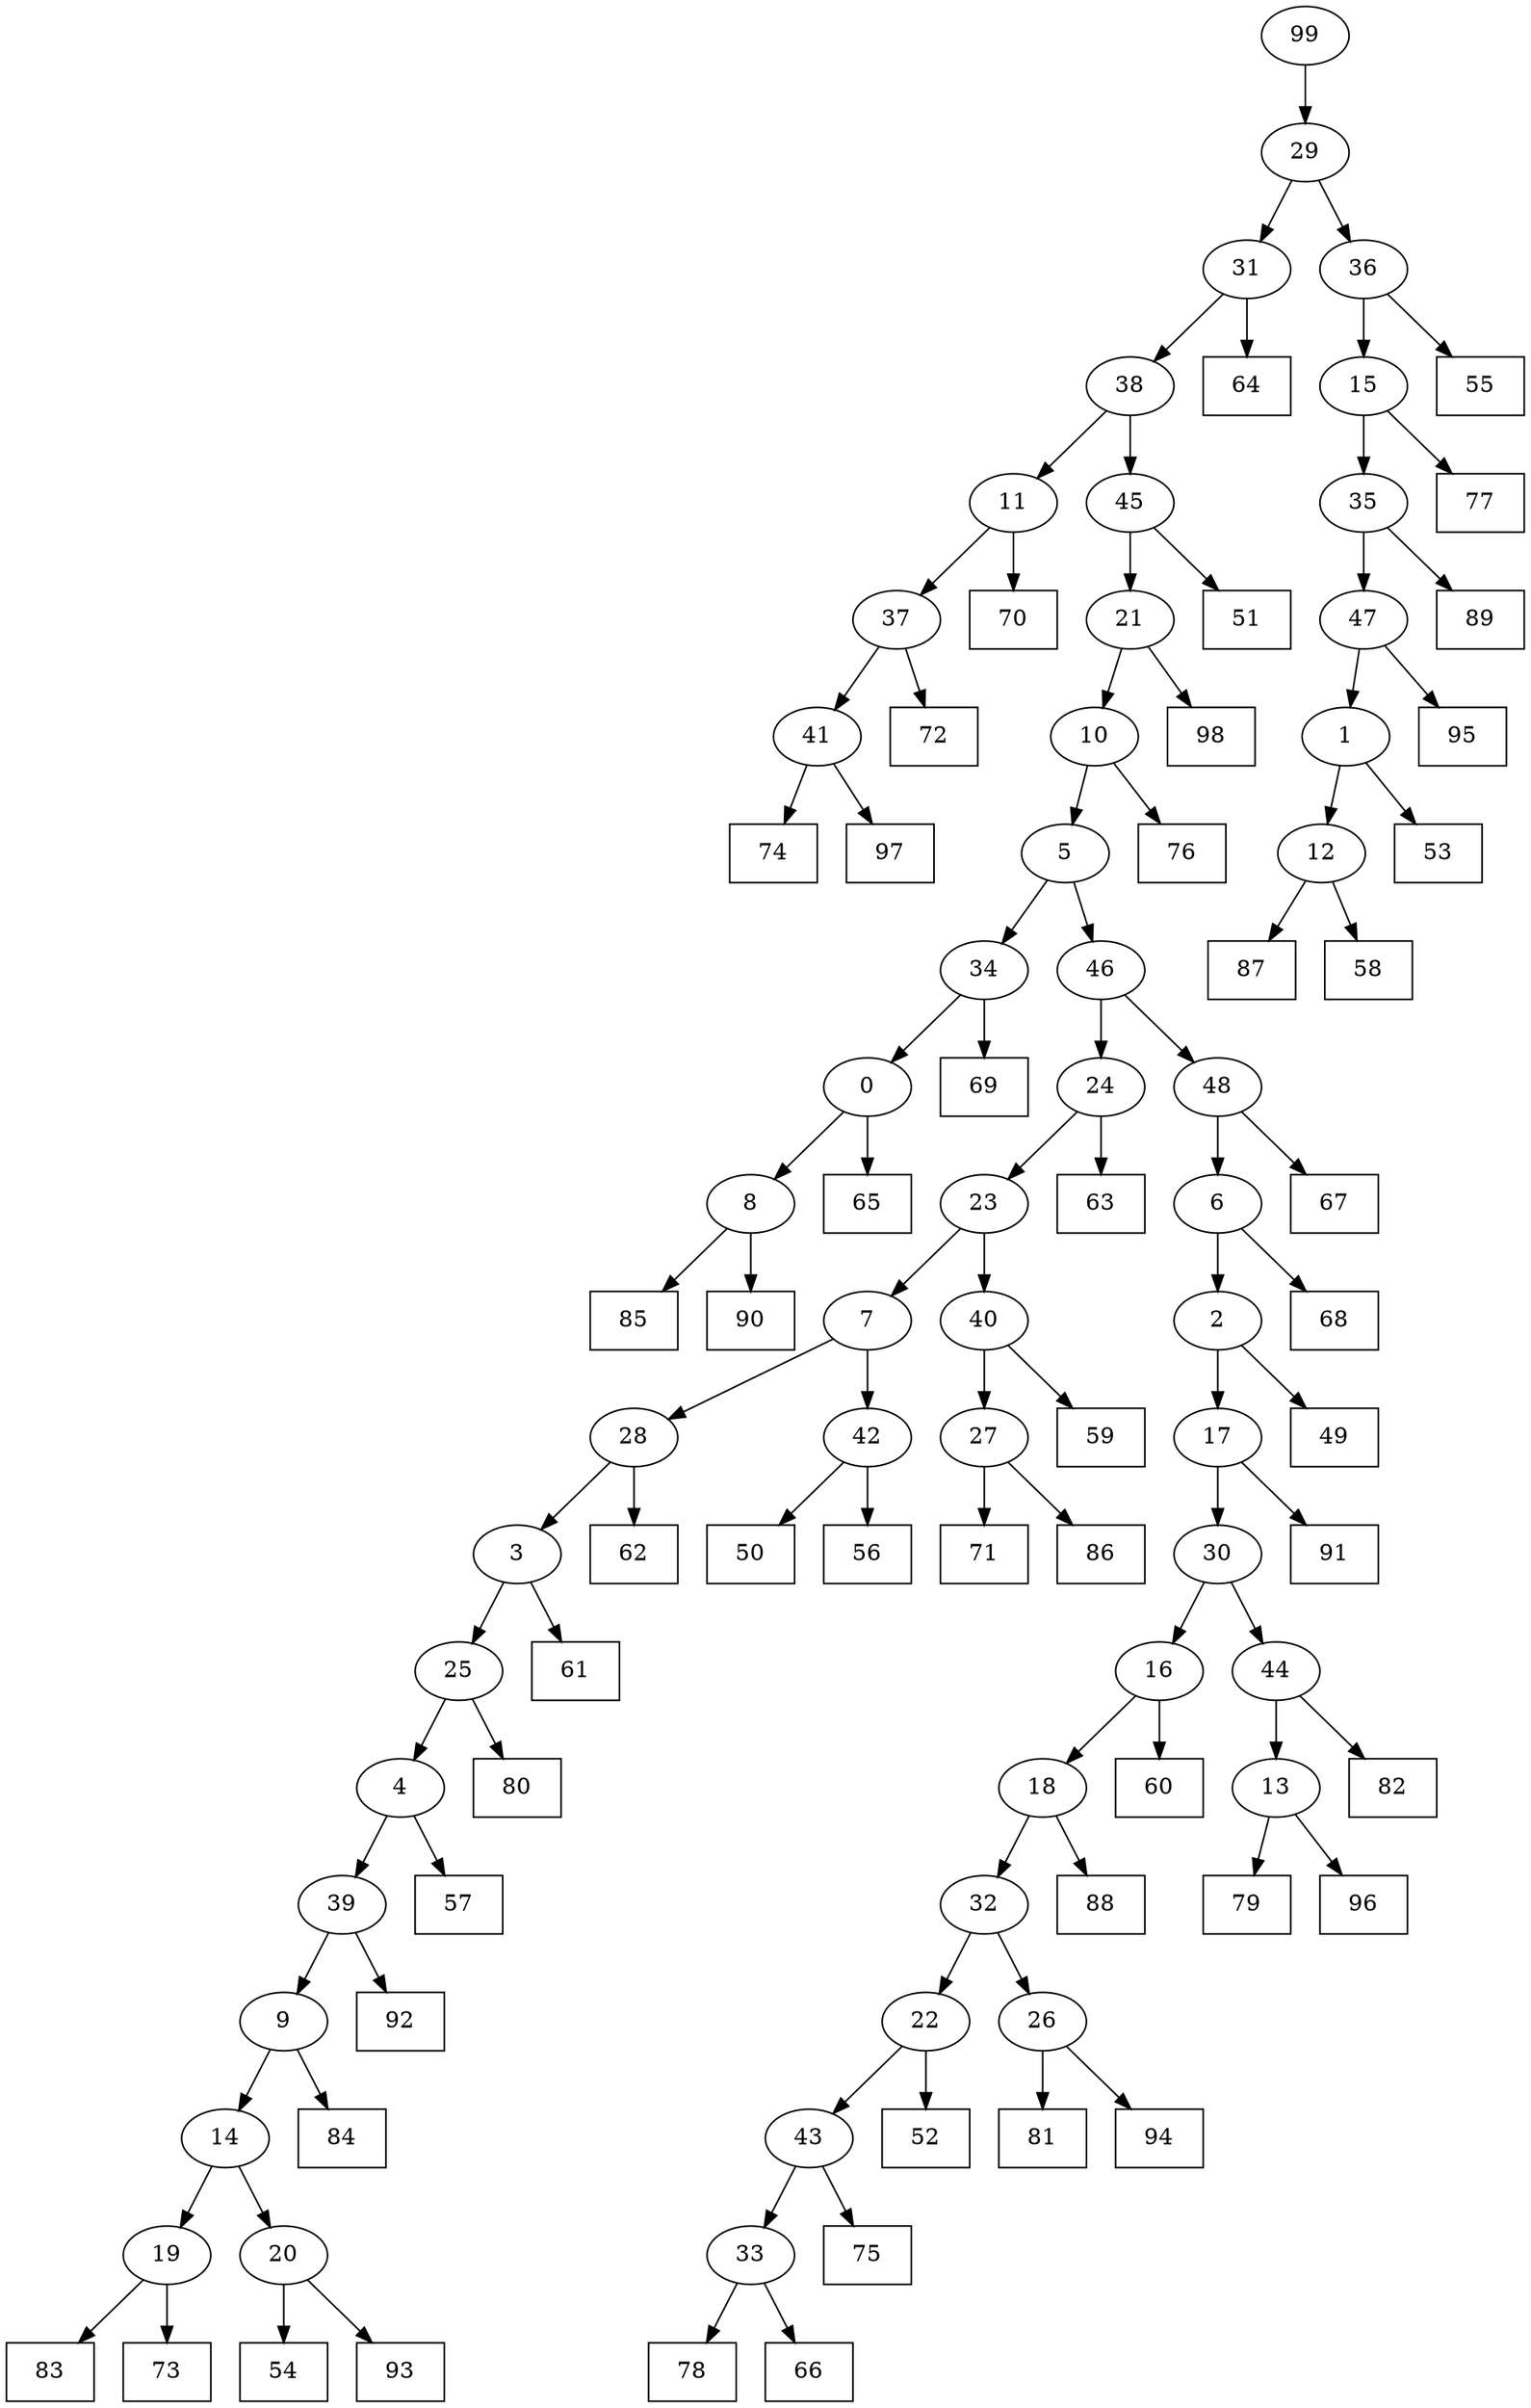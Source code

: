 digraph G {
0[label="0"];
1[label="1"];
2[label="2"];
3[label="3"];
4[label="4"];
5[label="5"];
6[label="6"];
7[label="7"];
8[label="8"];
9[label="9"];
10[label="10"];
11[label="11"];
12[label="12"];
13[label="13"];
14[label="14"];
15[label="15"];
16[label="16"];
17[label="17"];
18[label="18"];
19[label="19"];
20[label="20"];
21[label="21"];
22[label="22"];
23[label="23"];
24[label="24"];
25[label="25"];
26[label="26"];
27[label="27"];
28[label="28"];
29[label="29"];
30[label="30"];
31[label="31"];
32[label="32"];
33[label="33"];
34[label="34"];
35[label="35"];
36[label="36"];
37[label="37"];
38[label="38"];
39[label="39"];
40[label="40"];
41[label="41"];
42[label="42"];
43[label="43"];
44[label="44"];
45[label="45"];
46[label="46"];
47[label="47"];
48[label="48"];
49[shape=box,label="81"];
50[shape=box,label="69"];
51[shape=box,label="71"];
52[shape=box,label="62"];
53[shape=box,label="53"];
54[shape=box,label="87"];
55[shape=box,label="84"];
56[shape=box,label="78"];
57[shape=box,label="64"];
58[shape=box,label="67"];
59[shape=box,label="72"];
60[shape=box,label="74"];
61[shape=box,label="65"];
62[shape=box,label="54"];
63[shape=box,label="75"];
64[shape=box,label="89"];
65[shape=box,label="61"];
66[shape=box,label="60"];
67[shape=box,label="80"];
68[shape=box,label="92"];
69[shape=box,label="58"];
70[shape=box,label="83"];
71[shape=box,label="52"];
72[shape=box,label="93"];
73[shape=box,label="82"];
74[shape=box,label="77"];
75[shape=box,label="55"];
76[shape=box,label="85"];
77[shape=box,label="49"];
78[shape=box,label="50"];
79[shape=box,label="56"];
80[shape=box,label="59"];
81[shape=box,label="98"];
82[shape=box,label="66"];
83[shape=box,label="79"];
84[shape=box,label="51"];
85[shape=box,label="86"];
86[shape=box,label="88"];
87[shape=box,label="68"];
88[shape=box,label="70"];
89[shape=box,label="76"];
90[shape=box,label="94"];
91[shape=box,label="63"];
92[shape=box,label="97"];
93[shape=box,label="57"];
94[shape=box,label="95"];
95[shape=box,label="91"];
96[shape=box,label="90"];
97[shape=box,label="96"];
98[shape=box,label="73"];
99[label="99"];
18->86 ;
17->95 ;
8->96 ;
16->18 ;
48->58 ;
22->43 ;
13->97 ;
43->63 ;
99->29 ;
15->74 ;
20->62 ;
26->49 ;
17->30 ;
29->31 ;
1->12 ;
33->82 ;
0->61 ;
42->79 ;
10->89 ;
1->53 ;
28->52 ;
30->44 ;
44->13 ;
44->73 ;
37->59 ;
9->14 ;
40->80 ;
40->27 ;
14->20 ;
12->69 ;
42->78 ;
31->57 ;
36->75 ;
32->22 ;
22->71 ;
2->77 ;
41->60 ;
6->87 ;
43->33 ;
33->56 ;
27->51 ;
37->41 ;
41->92 ;
0->8 ;
8->76 ;
16->66 ;
6->2 ;
2->17 ;
18->32 ;
38->11 ;
11->37 ;
35->64 ;
29->36 ;
45->84 ;
31->38 ;
3->25 ;
3->65 ;
34->0 ;
23->7 ;
7->42 ;
27->85 ;
39->9 ;
9->55 ;
11->88 ;
30->16 ;
34->50 ;
4->93 ;
48->6 ;
13->83 ;
25->4 ;
4->39 ;
5->34 ;
5->46 ;
20->72 ;
35->47 ;
47->94 ;
38->45 ;
24->23 ;
23->40 ;
25->67 ;
36->15 ;
19->70 ;
21->10 ;
10->5 ;
39->68 ;
7->28 ;
47->1 ;
12->54 ;
45->21 ;
21->81 ;
46->48 ;
32->26 ;
26->90 ;
28->3 ;
14->19 ;
19->98 ;
15->35 ;
46->24 ;
24->91 ;
}
